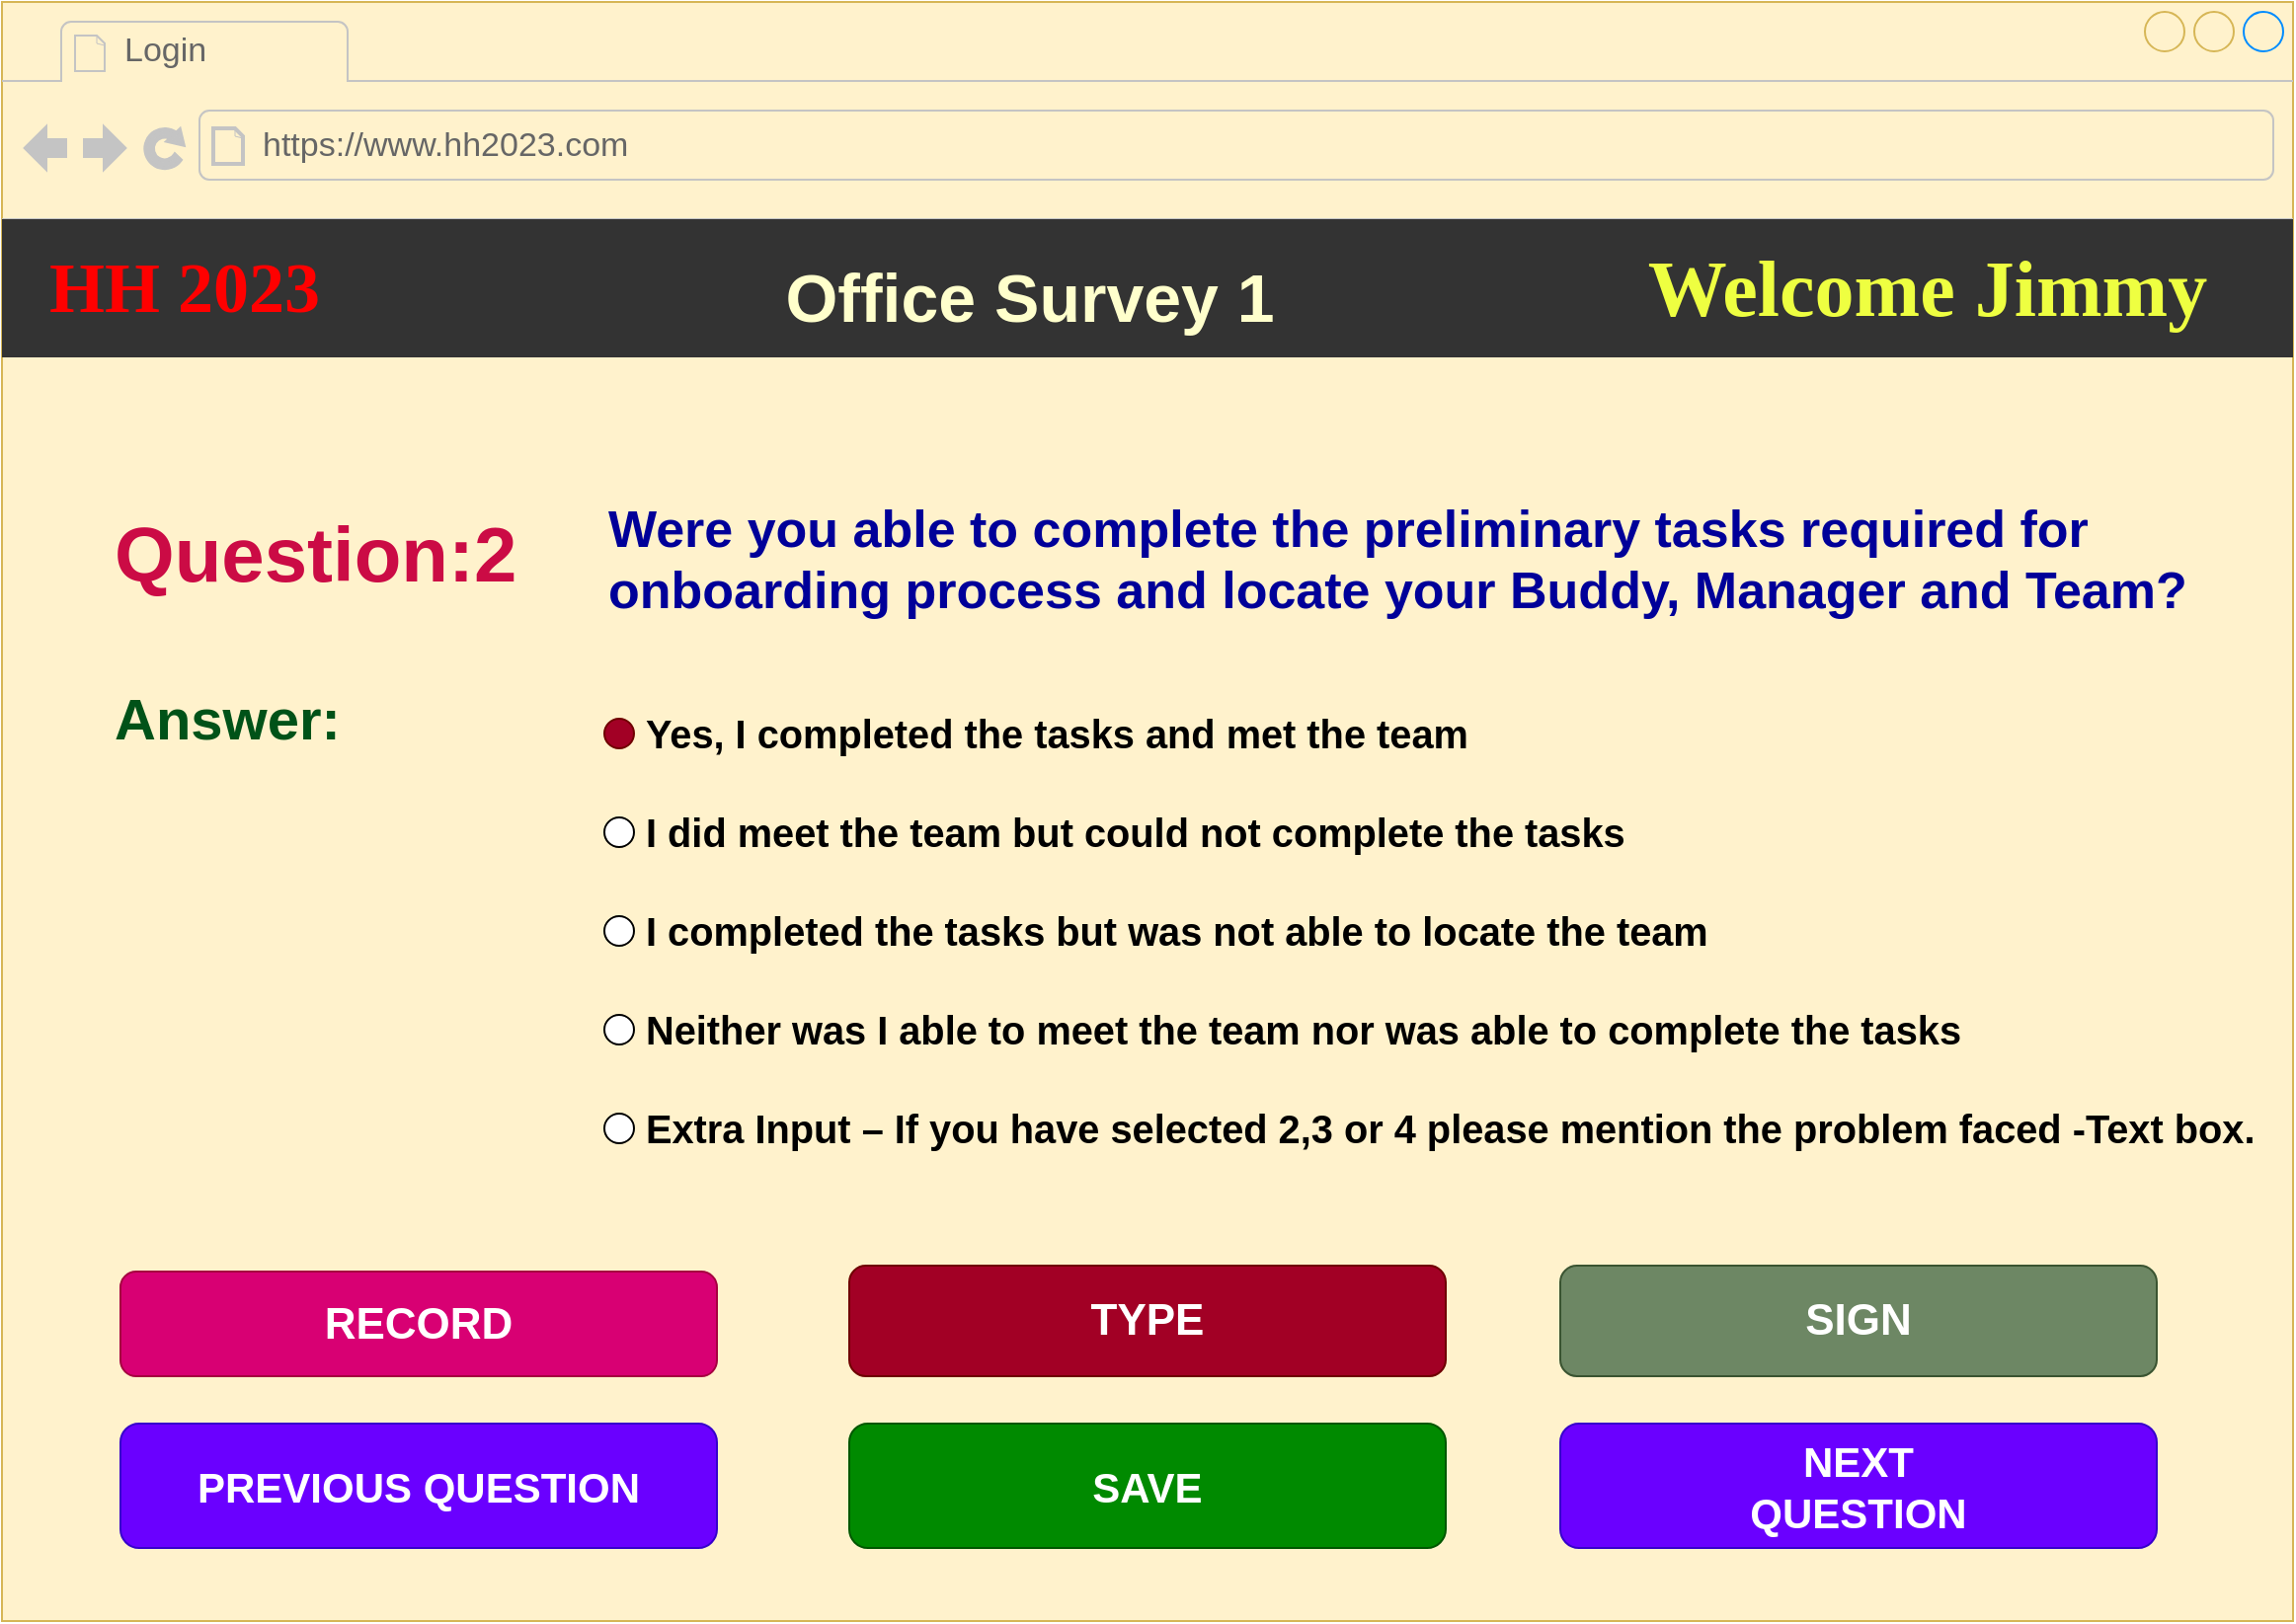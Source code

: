 <mxfile version="22.1.1" type="device">
  <diagram name="Page-1" id="8DdgHT_lzrCupyF-qvgf">
    <mxGraphModel dx="1242" dy="822" grid="1" gridSize="10" guides="1" tooltips="1" connect="1" arrows="1" fold="1" page="1" pageScale="1" pageWidth="1169" pageHeight="827" math="0" shadow="0">
      <root>
        <mxCell id="0" />
        <mxCell id="1" parent="0" />
        <mxCell id="XoGYOiqfx8qt8Q36udEH-1" value="" style="strokeWidth=1;shadow=0;dashed=0;align=left;html=1;shape=mxgraph.mockup.containers.browserWindow;rSize=0;strokeColor=#d6b656;strokeColor2=#008cff;strokeColor3=#c4c4c4;mainText=,;recursiveResize=0;fillColor=#fff2cc;fontColor=#135002;fontSize=26;labelBorderColor=default;" parent="1" vertex="1">
          <mxGeometry x="5" y="7" width="1160" height="820" as="geometry" />
        </mxCell>
        <mxCell id="XoGYOiqfx8qt8Q36udEH-2" value="Login" style="strokeWidth=1;shadow=0;dashed=0;align=center;html=1;shape=mxgraph.mockup.containers.anchor;fontSize=17;fontColor=#666666;align=left;whiteSpace=wrap;" parent="XoGYOiqfx8qt8Q36udEH-1" vertex="1">
          <mxGeometry x="60" y="12" width="150" height="26" as="geometry" />
        </mxCell>
        <mxCell id="XoGYOiqfx8qt8Q36udEH-3" value="https://www.hh2023.com" style="strokeWidth=1;shadow=0;dashed=0;align=center;html=1;shape=mxgraph.mockup.containers.anchor;rSize=0;fontSize=17;fontColor=#666666;align=left;" parent="XoGYOiqfx8qt8Q36udEH-1" vertex="1">
          <mxGeometry x="130" y="60" width="250" height="26" as="geometry" />
        </mxCell>
        <mxCell id="XoGYOiqfx8qt8Q36udEH-25" value="&lt;b style=&quot;font-size: 36px;&quot;&gt;&lt;font style=&quot;font-size: 36px;&quot; color=&quot;#ff0000&quot;&gt;HH 2023&lt;/font&gt;&lt;/b&gt;" style="shape=rect;strokeColor=none;fillColor=#333333;fontColor=#FFFFFF;align=left;spacing=16;fontSize=36;spacingLeft=8;whiteSpace=wrap;html=1;fontFamily=Verdana;" parent="XoGYOiqfx8qt8Q36udEH-1" vertex="1">
          <mxGeometry y="110" width="1160" height="70" as="geometry" />
        </mxCell>
        <mxCell id="XoGYOiqfx8qt8Q36udEH-26" value="Welcome Jimmy" style="text;verticalAlign=middle;align=center;fontColor=#EEFF41;fontSize=40;resizeHeight=1;whiteSpace=wrap;html=1;fontFamily=Tahoma;fontStyle=1" parent="XoGYOiqfx8qt8Q36udEH-25" vertex="1">
          <mxGeometry x="1" width="330" height="70" relative="1" as="geometry">
            <mxPoint x="-350" as="offset" />
          </mxGeometry>
        </mxCell>
        <mxCell id="FRqryJ8z9L4HBqqZcY_s-2" value="Office Survey 1" style="text;strokeColor=none;fillColor=none;html=1;fontSize=34;fontStyle=1;verticalAlign=middle;align=center;fontColor=#FFFFCC;" parent="XoGYOiqfx8qt8Q36udEH-25" vertex="1">
          <mxGeometry x="380" y="10" width="280" height="60" as="geometry" />
        </mxCell>
        <mxCell id="FRqryJ8z9L4HBqqZcY_s-4" value="Question:2 " style="fillColor=none;strokeColor=none;align=left;fontSize=39;fontStyle=1;fontColor=#cb0b45;" parent="XoGYOiqfx8qt8Q36udEH-1" vertex="1">
          <mxGeometry x="55" y="240" width="215" height="70" as="geometry" />
        </mxCell>
        <mxCell id="PxVwpIXdglUCgsQqJIbU-3" value="Were you able to complete the preliminary tasks required for onboarding process and locate your Buddy, Manager and Team?&#xa;" style="fillColor=none;strokeColor=none;align=left;fontSize=26;fontStyle=1;fontColor=#000099;whiteSpace=wrap;" parent="XoGYOiqfx8qt8Q36udEH-1" vertex="1">
          <mxGeometry x="305" y="253" width="825" height="90" as="geometry" />
        </mxCell>
        <mxCell id="PxVwpIXdglUCgsQqJIbU-23" value="PREVIOUS QUESTION" style="rounded=1;fillColor=#6a00ff;strokeColor=#3700CC;html=1;whiteSpace=wrap;fontColor=#ffffff;align=center;verticalAlign=middle;fontStyle=1;fontSize=21;sketch=0;" parent="XoGYOiqfx8qt8Q36udEH-1" vertex="1">
          <mxGeometry x="60" y="720" width="302" height="63" as="geometry" />
        </mxCell>
        <mxCell id="y-gj6X7WhvUrTZZkrb7H-20" value="NEXT&lt;br style=&quot;font-size: 21px;&quot;&gt;QUESTION" style="rounded=1;fillColor=#6a00ff;strokeColor=#3700CC;html=1;whiteSpace=wrap;fontColor=#ffffff;align=center;verticalAlign=middle;fontStyle=1;fontSize=21;sketch=0;" parent="XoGYOiqfx8qt8Q36udEH-1" vertex="1">
          <mxGeometry x="789" y="720" width="302" height="63" as="geometry" />
        </mxCell>
        <mxCell id="y-gj6X7WhvUrTZZkrb7H-31" value="Answer: " style="align=left;fontSize=29;fontStyle=1;fillColor=none;fontColor=#005218;strokeColor=none;" parent="XoGYOiqfx8qt8Q36udEH-1" vertex="1">
          <mxGeometry x="55" y="325" width="240" height="70" as="geometry" />
        </mxCell>
        <mxCell id="y-gj6X7WhvUrTZZkrb7H-33" value="SAVE" style="rounded=1;fillColor=#008a00;strokeColor=#005700;html=1;whiteSpace=wrap;fontColor=#ffffff;align=center;verticalAlign=middle;fontStyle=1;fontSize=21;sketch=0;" parent="XoGYOiqfx8qt8Q36udEH-1" vertex="1">
          <mxGeometry x="429" y="720" width="302" height="63" as="geometry" />
        </mxCell>
        <mxCell id="y-gj6X7WhvUrTZZkrb7H-34" value="RECORD" style="rounded=1;fillColor=#d80073;strokeColor=#A50040;html=1;whiteSpace=wrap;fontColor=#ffffff;align=center;verticalAlign=middle;fontStyle=1;fontSize=22;sketch=0;" parent="XoGYOiqfx8qt8Q36udEH-1" vertex="1">
          <mxGeometry x="60" y="643" width="302" height="53" as="geometry" />
        </mxCell>
        <mxCell id="y-gj6X7WhvUrTZZkrb7H-36" value="TYPE" style="rounded=1;fillColor=#a20025;strokeColor=#6F0000;html=1;whiteSpace=wrap;fontColor=#ffffff;align=center;verticalAlign=middle;fontStyle=1;fontSize=22;sketch=0;" parent="XoGYOiqfx8qt8Q36udEH-1" vertex="1">
          <mxGeometry x="429" y="640" width="302" height="56" as="geometry" />
        </mxCell>
        <mxCell id="y-gj6X7WhvUrTZZkrb7H-37" value="SIGN" style="rounded=1;fillColor=#6d8764;strokeColor=#3A5431;html=1;whiteSpace=wrap;fontColor=#ffffff;align=center;verticalAlign=middle;fontStyle=1;fontSize=22;sketch=0;" parent="XoGYOiqfx8qt8Q36udEH-1" vertex="1">
          <mxGeometry x="789" y="640" width="302" height="56" as="geometry" />
        </mxCell>
        <mxCell id="TvxWlIvpETSjQ2ovTsBW-8" value="&lt;h3&gt;Yes, I completed the tasks and met the team&lt;/h3&gt;" style="shape=ellipse;fillColor=#a20025;strokeColor=#6F0000;html=1;align=left;spacingLeft=4;fontSize=17;fontColor=#000000;labelPosition=right;shadow=0;" vertex="1" parent="XoGYOiqfx8qt8Q36udEH-1">
          <mxGeometry x="305" y="363" width="15" height="15" as="geometry" />
        </mxCell>
        <mxCell id="TvxWlIvpETSjQ2ovTsBW-9" value="&lt;h3&gt;I did meet the team but could not complete the tasks&lt;/h3&gt;" style="shape=ellipse;html=1;align=left;spacingLeft=4;fontSize=17;labelPosition=right;shadow=0;" vertex="1" parent="XoGYOiqfx8qt8Q36udEH-1">
          <mxGeometry x="305" y="413" width="15" height="15" as="geometry" />
        </mxCell>
        <mxCell id="TvxWlIvpETSjQ2ovTsBW-27" value="&lt;h3&gt;I completed the tasks but was not able to locate the team&lt;/h3&gt;" style="shape=ellipse;html=1;align=left;spacingLeft=4;fontSize=17;labelPosition=right;shadow=0;" vertex="1" parent="XoGYOiqfx8qt8Q36udEH-1">
          <mxGeometry x="305" y="463" width="15" height="15" as="geometry" />
        </mxCell>
        <mxCell id="TvxWlIvpETSjQ2ovTsBW-28" value="&lt;h3&gt;Neither was I able to meet the team nor was able to complete the tasks&lt;/h3&gt;" style="shape=ellipse;html=1;align=left;spacingLeft=4;fontSize=17;labelPosition=right;shadow=0;" vertex="1" parent="XoGYOiqfx8qt8Q36udEH-1">
          <mxGeometry x="305" y="513" width="15" height="15" as="geometry" />
        </mxCell>
        <mxCell id="TvxWlIvpETSjQ2ovTsBW-29" value="&lt;h3&gt;Extra Input – If you have selected 2,3 or 4 please mention the problem faced -Text box.&lt;/h3&gt;" style="shape=ellipse;html=1;align=left;spacingLeft=4;fontSize=17;labelPosition=right;shadow=0;" vertex="1" parent="XoGYOiqfx8qt8Q36udEH-1">
          <mxGeometry x="305" y="563" width="15" height="15" as="geometry" />
        </mxCell>
      </root>
    </mxGraphModel>
  </diagram>
</mxfile>
